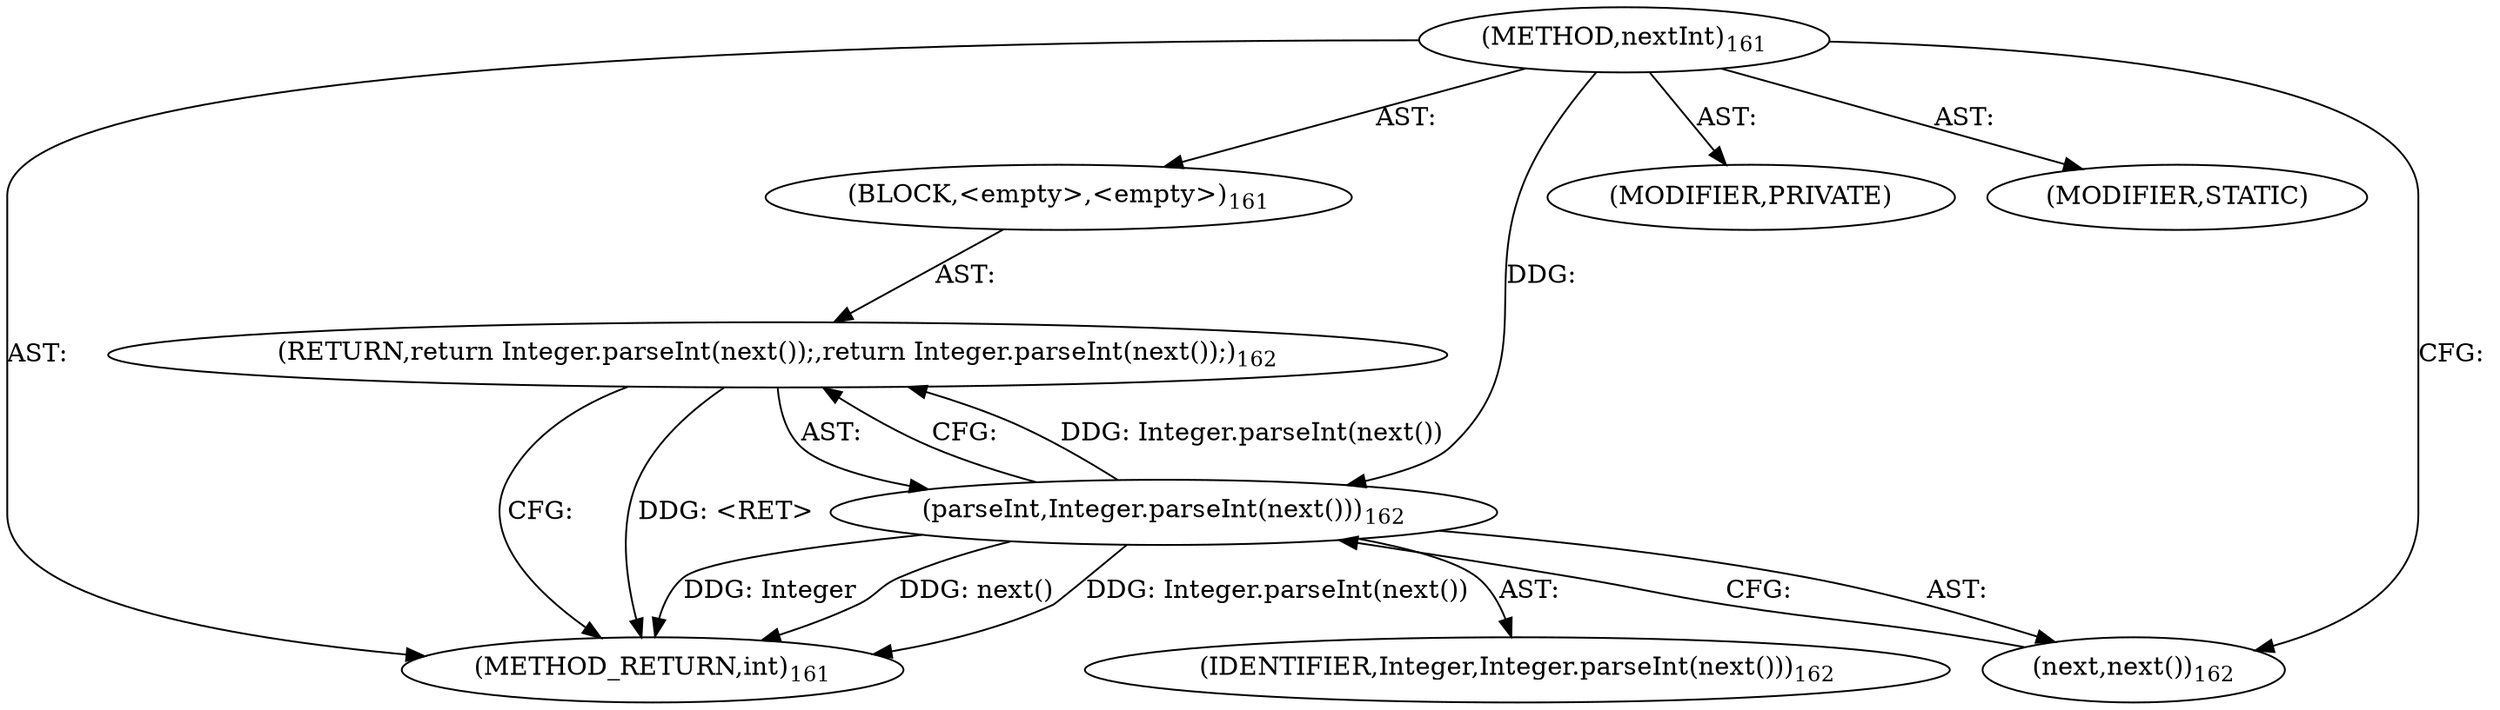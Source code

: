digraph "nextInt" {  
"995" [label = <(METHOD,nextInt)<SUB>161</SUB>> ]
"996" [label = <(BLOCK,&lt;empty&gt;,&lt;empty&gt;)<SUB>161</SUB>> ]
"997" [label = <(RETURN,return Integer.parseInt(next());,return Integer.parseInt(next());)<SUB>162</SUB>> ]
"998" [label = <(parseInt,Integer.parseInt(next()))<SUB>162</SUB>> ]
"999" [label = <(IDENTIFIER,Integer,Integer.parseInt(next()))<SUB>162</SUB>> ]
"1000" [label = <(next,next())<SUB>162</SUB>> ]
"1001" [label = <(MODIFIER,PRIVATE)> ]
"1002" [label = <(MODIFIER,STATIC)> ]
"1003" [label = <(METHOD_RETURN,int)<SUB>161</SUB>> ]
  "995" -> "996"  [ label = "AST: "] 
  "995" -> "1001"  [ label = "AST: "] 
  "995" -> "1002"  [ label = "AST: "] 
  "995" -> "1003"  [ label = "AST: "] 
  "996" -> "997"  [ label = "AST: "] 
  "997" -> "998"  [ label = "AST: "] 
  "998" -> "999"  [ label = "AST: "] 
  "998" -> "1000"  [ label = "AST: "] 
  "997" -> "1003"  [ label = "CFG: "] 
  "998" -> "997"  [ label = "CFG: "] 
  "1000" -> "998"  [ label = "CFG: "] 
  "995" -> "1000"  [ label = "CFG: "] 
  "997" -> "1003"  [ label = "DDG: &lt;RET&gt;"] 
  "998" -> "1003"  [ label = "DDG: Integer"] 
  "998" -> "1003"  [ label = "DDG: next()"] 
  "998" -> "1003"  [ label = "DDG: Integer.parseInt(next())"] 
  "998" -> "997"  [ label = "DDG: Integer.parseInt(next())"] 
  "995" -> "998"  [ label = "DDG: "] 
}

